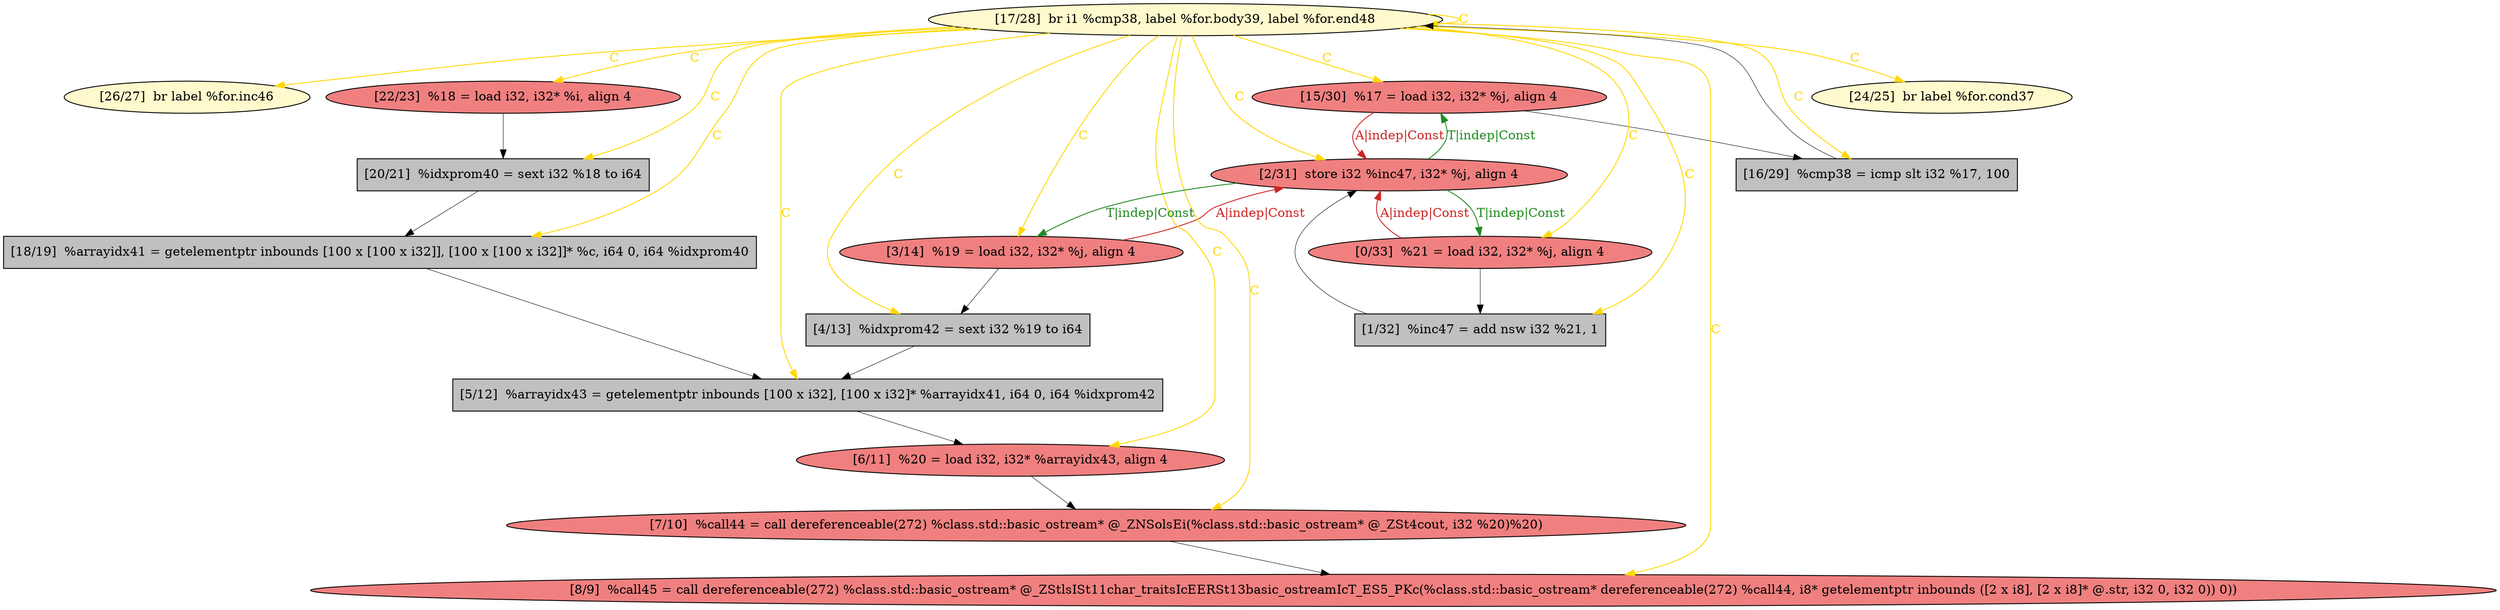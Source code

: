 
digraph G {


node1280 [fillcolor=lemonchiffon,label="[26/27]  br label %for.inc46",shape=ellipse,style=filled ]
node1267 [fillcolor=lightcoral,label="[22/23]  %18 = load i32, i32* %i, align 4",shape=ellipse,style=filled ]
node1269 [fillcolor=lemonchiffon,label="[24/25]  br label %for.cond37",shape=ellipse,style=filled ]
node1268 [fillcolor=grey,label="[20/21]  %idxprom40 = sext i32 %18 to i64",shape=rectangle,style=filled ]
node1276 [fillcolor=lightcoral,label="[15/30]  %17 = load i32, i32* %j, align 4",shape=ellipse,style=filled ]
node1266 [fillcolor=lightcoral,label="[3/14]  %19 = load i32, i32* %j, align 4",shape=ellipse,style=filled ]
node1264 [fillcolor=lightcoral,label="[0/33]  %21 = load i32, i32* %j, align 4",shape=ellipse,style=filled ]
node1277 [fillcolor=lightcoral,label="[7/10]  %call44 = call dereferenceable(272) %class.std::basic_ostream* @_ZNSolsEi(%class.std::basic_ostream* @_ZSt4cout, i32 %20)%20)",shape=ellipse,style=filled ]
node1265 [fillcolor=lemonchiffon,label="[17/28]  br i1 %cmp38, label %for.body39, label %for.end48",shape=ellipse,style=filled ]
node1270 [fillcolor=grey,label="[18/19]  %arrayidx41 = getelementptr inbounds [100 x [100 x i32]], [100 x [100 x i32]]* %c, i64 0, i64 %idxprom40",shape=rectangle,style=filled ]
node1271 [fillcolor=grey,label="[5/12]  %arrayidx43 = getelementptr inbounds [100 x i32], [100 x i32]* %arrayidx41, i64 0, i64 %idxprom42",shape=rectangle,style=filled ]
node1279 [fillcolor=lightcoral,label="[8/9]  %call45 = call dereferenceable(272) %class.std::basic_ostream* @_ZStlsISt11char_traitsIcEERSt13basic_ostreamIcT_ES5_PKc(%class.std::basic_ostream* dereferenceable(272) %call44, i8* getelementptr inbounds ([2 x i8], [2 x i8]* @.str, i32 0, i32 0)) 0))",shape=ellipse,style=filled ]
node1278 [fillcolor=grey,label="[1/32]  %inc47 = add nsw i32 %21, 1",shape=rectangle,style=filled ]
node1273 [fillcolor=lightcoral,label="[6/11]  %20 = load i32, i32* %arrayidx43, align 4",shape=ellipse,style=filled ]
node1272 [fillcolor=grey,label="[16/29]  %cmp38 = icmp slt i32 %17, 100",shape=rectangle,style=filled ]
node1274 [fillcolor=grey,label="[4/13]  %idxprom42 = sext i32 %19 to i64",shape=rectangle,style=filled ]
node1275 [fillcolor=lightcoral,label="[2/31]  store i32 %inc47, i32* %j, align 4",shape=ellipse,style=filled ]

node1266->node1274 [style=solid,color=black,label="",penwidth=0.5,fontcolor=black ]
node1277->node1279 [style=solid,color=black,label="",penwidth=0.5,fontcolor=black ]
node1270->node1271 [style=solid,color=black,label="",penwidth=0.5,fontcolor=black ]
node1265->node1278 [style=solid,color=gold,label="C",penwidth=1.0,fontcolor=gold ]
node1267->node1268 [style=solid,color=black,label="",penwidth=0.5,fontcolor=black ]
node1275->node1266 [style=solid,color=forestgreen,label="T|indep|Const",penwidth=1.0,fontcolor=forestgreen ]
node1278->node1275 [style=solid,color=black,label="",penwidth=0.5,fontcolor=black ]
node1266->node1275 [style=solid,color=firebrick3,label="A|indep|Const",penwidth=1.0,fontcolor=firebrick3 ]
node1265->node1272 [style=solid,color=gold,label="C",penwidth=1.0,fontcolor=gold ]
node1276->node1272 [style=solid,color=black,label="",penwidth=0.5,fontcolor=black ]
node1265->node1273 [style=solid,color=gold,label="C",penwidth=1.0,fontcolor=gold ]
node1264->node1278 [style=solid,color=black,label="",penwidth=0.5,fontcolor=black ]
node1268->node1270 [style=solid,color=black,label="",penwidth=0.5,fontcolor=black ]
node1265->node1270 [style=solid,color=gold,label="C",penwidth=1.0,fontcolor=gold ]
node1271->node1273 [style=solid,color=black,label="",penwidth=0.5,fontcolor=black ]
node1265->node1279 [style=solid,color=gold,label="C",penwidth=1.0,fontcolor=gold ]
node1264->node1275 [style=solid,color=firebrick3,label="A|indep|Const",penwidth=1.0,fontcolor=firebrick3 ]
node1273->node1277 [style=solid,color=black,label="",penwidth=0.5,fontcolor=black ]
node1265->node1280 [style=solid,color=gold,label="C",penwidth=1.0,fontcolor=gold ]
node1265->node1277 [style=solid,color=gold,label="C",penwidth=1.0,fontcolor=gold ]
node1265->node1276 [style=solid,color=gold,label="C",penwidth=1.0,fontcolor=gold ]
node1265->node1268 [style=solid,color=gold,label="C",penwidth=1.0,fontcolor=gold ]
node1276->node1275 [style=solid,color=firebrick3,label="A|indep|Const",penwidth=1.0,fontcolor=firebrick3 ]
node1265->node1274 [style=solid,color=gold,label="C",penwidth=1.0,fontcolor=gold ]
node1265->node1269 [style=solid,color=gold,label="C",penwidth=1.0,fontcolor=gold ]
node1272->node1265 [style=solid,color=black,label="",penwidth=0.5,fontcolor=black ]
node1275->node1264 [style=solid,color=forestgreen,label="T|indep|Const",penwidth=1.0,fontcolor=forestgreen ]
node1265->node1275 [style=solid,color=gold,label="C",penwidth=1.0,fontcolor=gold ]
node1275->node1276 [style=solid,color=forestgreen,label="T|indep|Const",penwidth=1.0,fontcolor=forestgreen ]
node1274->node1271 [style=solid,color=black,label="",penwidth=0.5,fontcolor=black ]
node1265->node1271 [style=solid,color=gold,label="C",penwidth=1.0,fontcolor=gold ]
node1265->node1265 [style=solid,color=gold,label="C",penwidth=1.0,fontcolor=gold ]
node1265->node1264 [style=solid,color=gold,label="C",penwidth=1.0,fontcolor=gold ]
node1265->node1267 [style=solid,color=gold,label="C",penwidth=1.0,fontcolor=gold ]
node1265->node1266 [style=solid,color=gold,label="C",penwidth=1.0,fontcolor=gold ]


}
